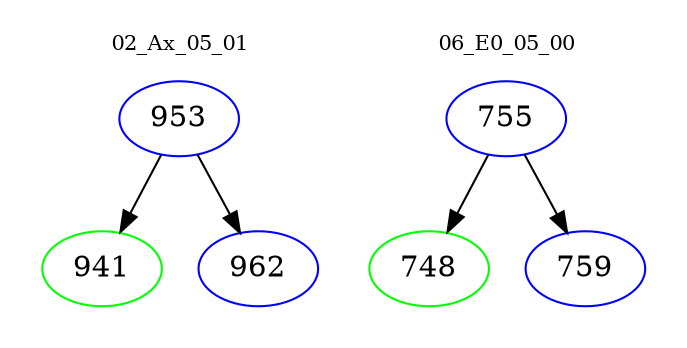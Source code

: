 digraph{
subgraph cluster_0 {
color = white
label = "02_Ax_05_01";
fontsize=10;
T0_953 [label="953", color="blue"]
T0_953 -> T0_941 [color="black"]
T0_941 [label="941", color="green"]
T0_953 -> T0_962 [color="black"]
T0_962 [label="962", color="blue"]
}
subgraph cluster_1 {
color = white
label = "06_E0_05_00";
fontsize=10;
T1_755 [label="755", color="blue"]
T1_755 -> T1_748 [color="black"]
T1_748 [label="748", color="green"]
T1_755 -> T1_759 [color="black"]
T1_759 [label="759", color="blue"]
}
}
